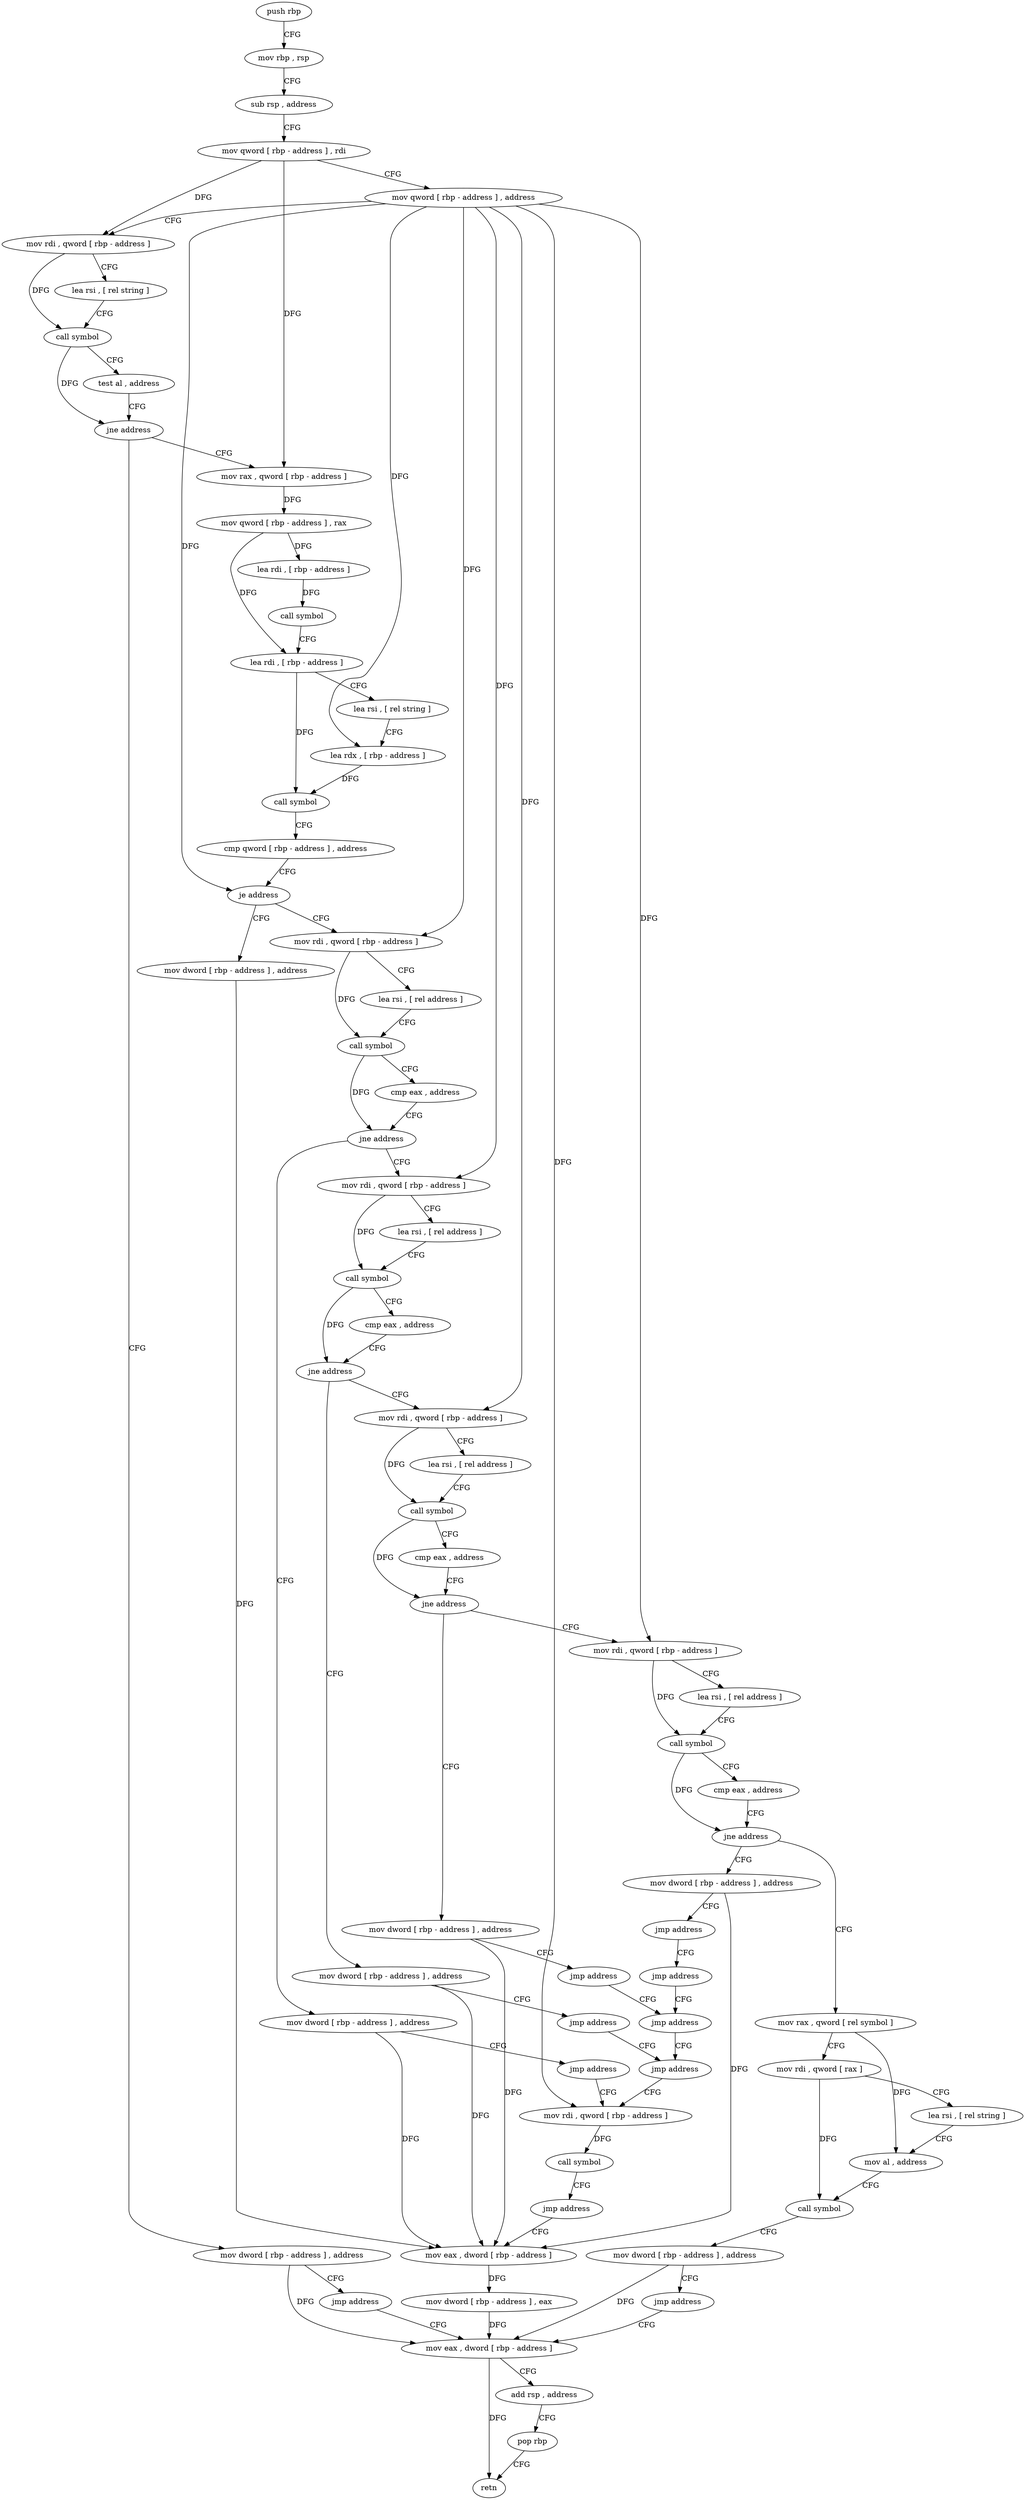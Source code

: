 digraph "func" {
"81728" [label = "push rbp" ]
"81729" [label = "mov rbp , rsp" ]
"81732" [label = "sub rsp , address" ]
"81736" [label = "mov qword [ rbp - address ] , rdi" ]
"81740" [label = "mov qword [ rbp - address ] , address" ]
"81748" [label = "mov rdi , qword [ rbp - address ]" ]
"81752" [label = "lea rsi , [ rel string ]" ]
"81759" [label = "call symbol" ]
"81764" [label = "test al , address" ]
"81766" [label = "jne address" ]
"81784" [label = "mov rax , qword [ rbp - address ]" ]
"81772" [label = "mov dword [ rbp - address ] , address" ]
"81788" [label = "mov qword [ rbp - address ] , rax" ]
"81792" [label = "lea rdi , [ rbp - address ]" ]
"81796" [label = "call symbol" ]
"81801" [label = "lea rdi , [ rbp - address ]" ]
"81805" [label = "lea rsi , [ rel string ]" ]
"81812" [label = "lea rdx , [ rbp - address ]" ]
"81816" [label = "call symbol" ]
"81821" [label = "cmp qword [ rbp - address ] , address" ]
"81826" [label = "je address" ]
"82045" [label = "mov dword [ rbp - address ] , address" ]
"81832" [label = "mov rdi , qword [ rbp - address ]" ]
"81779" [label = "jmp address" ]
"82058" [label = "mov eax , dword [ rbp - address ]" ]
"82052" [label = "mov eax , dword [ rbp - address ]" ]
"81836" [label = "lea rsi , [ rel address ]" ]
"81843" [label = "call symbol" ]
"81848" [label = "cmp eax , address" ]
"81851" [label = "jne address" ]
"81869" [label = "mov rdi , qword [ rbp - address ]" ]
"81857" [label = "mov dword [ rbp - address ] , address" ]
"82061" [label = "add rsp , address" ]
"82065" [label = "pop rbp" ]
"82066" [label = "retn" ]
"81873" [label = "lea rsi , [ rel address ]" ]
"81880" [label = "call symbol" ]
"81885" [label = "cmp eax , address" ]
"81888" [label = "jne address" ]
"81906" [label = "mov rdi , qword [ rbp - address ]" ]
"81894" [label = "mov dword [ rbp - address ] , address" ]
"81864" [label = "jmp address" ]
"82031" [label = "mov rdi , qword [ rbp - address ]" ]
"81910" [label = "lea rsi , [ rel address ]" ]
"81917" [label = "call symbol" ]
"81922" [label = "cmp eax , address" ]
"81925" [label = "jne address" ]
"81943" [label = "mov rdi , qword [ rbp - address ]" ]
"81931" [label = "mov dword [ rbp - address ] , address" ]
"81901" [label = "jmp address" ]
"82026" [label = "jmp address" ]
"82035" [label = "call symbol" ]
"82040" [label = "jmp address" ]
"81947" [label = "lea rsi , [ rel address ]" ]
"81954" [label = "call symbol" ]
"81959" [label = "cmp eax , address" ]
"81962" [label = "jne address" ]
"81980" [label = "mov rax , qword [ rel symbol ]" ]
"81968" [label = "mov dword [ rbp - address ] , address" ]
"81938" [label = "jmp address" ]
"82021" [label = "jmp address" ]
"82055" [label = "mov dword [ rbp - address ] , eax" ]
"81987" [label = "mov rdi , qword [ rax ]" ]
"81990" [label = "lea rsi , [ rel string ]" ]
"81997" [label = "mov al , address" ]
"81999" [label = "call symbol" ]
"82004" [label = "mov dword [ rbp - address ] , address" ]
"82011" [label = "jmp address" ]
"81975" [label = "jmp address" ]
"82016" [label = "jmp address" ]
"81728" -> "81729" [ label = "CFG" ]
"81729" -> "81732" [ label = "CFG" ]
"81732" -> "81736" [ label = "CFG" ]
"81736" -> "81740" [ label = "CFG" ]
"81736" -> "81748" [ label = "DFG" ]
"81736" -> "81784" [ label = "DFG" ]
"81740" -> "81748" [ label = "CFG" ]
"81740" -> "81826" [ label = "DFG" ]
"81740" -> "81832" [ label = "DFG" ]
"81740" -> "81869" [ label = "DFG" ]
"81740" -> "81906" [ label = "DFG" ]
"81740" -> "82031" [ label = "DFG" ]
"81740" -> "81943" [ label = "DFG" ]
"81740" -> "81812" [ label = "DFG" ]
"81748" -> "81752" [ label = "CFG" ]
"81748" -> "81759" [ label = "DFG" ]
"81752" -> "81759" [ label = "CFG" ]
"81759" -> "81764" [ label = "CFG" ]
"81759" -> "81766" [ label = "DFG" ]
"81764" -> "81766" [ label = "CFG" ]
"81766" -> "81784" [ label = "CFG" ]
"81766" -> "81772" [ label = "CFG" ]
"81784" -> "81788" [ label = "DFG" ]
"81772" -> "81779" [ label = "CFG" ]
"81772" -> "82058" [ label = "DFG" ]
"81788" -> "81792" [ label = "DFG" ]
"81788" -> "81801" [ label = "DFG" ]
"81792" -> "81796" [ label = "DFG" ]
"81796" -> "81801" [ label = "CFG" ]
"81801" -> "81805" [ label = "CFG" ]
"81801" -> "81816" [ label = "DFG" ]
"81805" -> "81812" [ label = "CFG" ]
"81812" -> "81816" [ label = "DFG" ]
"81816" -> "81821" [ label = "CFG" ]
"81821" -> "81826" [ label = "CFG" ]
"81826" -> "82045" [ label = "CFG" ]
"81826" -> "81832" [ label = "CFG" ]
"82045" -> "82052" [ label = "DFG" ]
"81832" -> "81836" [ label = "CFG" ]
"81832" -> "81843" [ label = "DFG" ]
"81779" -> "82058" [ label = "CFG" ]
"82058" -> "82061" [ label = "CFG" ]
"82058" -> "82066" [ label = "DFG" ]
"82052" -> "82055" [ label = "DFG" ]
"81836" -> "81843" [ label = "CFG" ]
"81843" -> "81848" [ label = "CFG" ]
"81843" -> "81851" [ label = "DFG" ]
"81848" -> "81851" [ label = "CFG" ]
"81851" -> "81869" [ label = "CFG" ]
"81851" -> "81857" [ label = "CFG" ]
"81869" -> "81873" [ label = "CFG" ]
"81869" -> "81880" [ label = "DFG" ]
"81857" -> "81864" [ label = "CFG" ]
"81857" -> "82052" [ label = "DFG" ]
"82061" -> "82065" [ label = "CFG" ]
"82065" -> "82066" [ label = "CFG" ]
"81873" -> "81880" [ label = "CFG" ]
"81880" -> "81885" [ label = "CFG" ]
"81880" -> "81888" [ label = "DFG" ]
"81885" -> "81888" [ label = "CFG" ]
"81888" -> "81906" [ label = "CFG" ]
"81888" -> "81894" [ label = "CFG" ]
"81906" -> "81910" [ label = "CFG" ]
"81906" -> "81917" [ label = "DFG" ]
"81894" -> "81901" [ label = "CFG" ]
"81894" -> "82052" [ label = "DFG" ]
"81864" -> "82031" [ label = "CFG" ]
"82031" -> "82035" [ label = "DFG" ]
"81910" -> "81917" [ label = "CFG" ]
"81917" -> "81922" [ label = "CFG" ]
"81917" -> "81925" [ label = "DFG" ]
"81922" -> "81925" [ label = "CFG" ]
"81925" -> "81943" [ label = "CFG" ]
"81925" -> "81931" [ label = "CFG" ]
"81943" -> "81947" [ label = "CFG" ]
"81943" -> "81954" [ label = "DFG" ]
"81931" -> "81938" [ label = "CFG" ]
"81931" -> "82052" [ label = "DFG" ]
"81901" -> "82026" [ label = "CFG" ]
"82026" -> "82031" [ label = "CFG" ]
"82035" -> "82040" [ label = "CFG" ]
"82040" -> "82052" [ label = "CFG" ]
"81947" -> "81954" [ label = "CFG" ]
"81954" -> "81959" [ label = "CFG" ]
"81954" -> "81962" [ label = "DFG" ]
"81959" -> "81962" [ label = "CFG" ]
"81962" -> "81980" [ label = "CFG" ]
"81962" -> "81968" [ label = "CFG" ]
"81980" -> "81987" [ label = "CFG" ]
"81980" -> "81997" [ label = "DFG" ]
"81968" -> "81975" [ label = "CFG" ]
"81968" -> "82052" [ label = "DFG" ]
"81938" -> "82021" [ label = "CFG" ]
"82021" -> "82026" [ label = "CFG" ]
"82055" -> "82058" [ label = "DFG" ]
"81987" -> "81990" [ label = "CFG" ]
"81987" -> "81999" [ label = "DFG" ]
"81990" -> "81997" [ label = "CFG" ]
"81997" -> "81999" [ label = "CFG" ]
"81999" -> "82004" [ label = "CFG" ]
"82004" -> "82011" [ label = "CFG" ]
"82004" -> "82058" [ label = "DFG" ]
"82011" -> "82058" [ label = "CFG" ]
"81975" -> "82016" [ label = "CFG" ]
"82016" -> "82021" [ label = "CFG" ]
}
